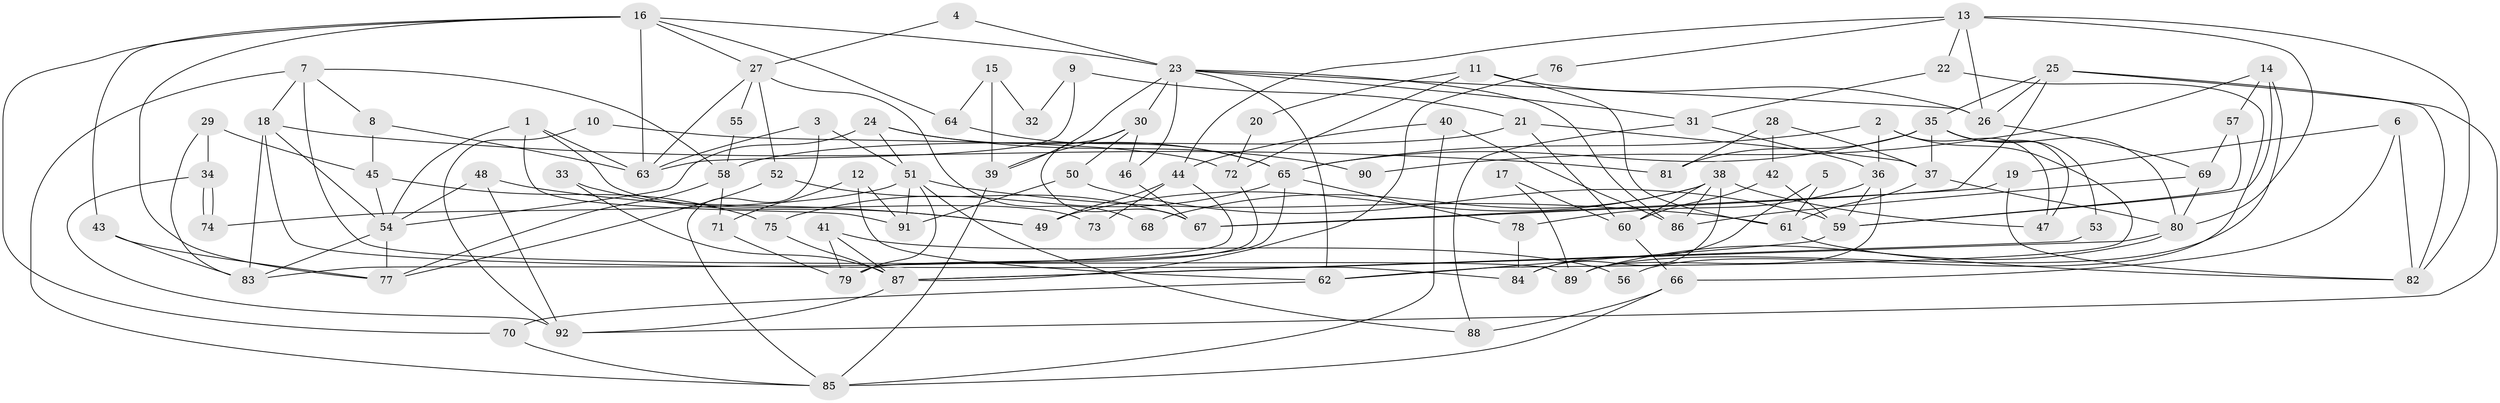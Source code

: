 // Generated by graph-tools (version 1.1) at 2025/01/03/09/25 03:01:59]
// undirected, 92 vertices, 184 edges
graph export_dot {
graph [start="1"]
  node [color=gray90,style=filled];
  1;
  2;
  3;
  4;
  5;
  6;
  7;
  8;
  9;
  10;
  11;
  12;
  13;
  14;
  15;
  16;
  17;
  18;
  19;
  20;
  21;
  22;
  23;
  24;
  25;
  26;
  27;
  28;
  29;
  30;
  31;
  32;
  33;
  34;
  35;
  36;
  37;
  38;
  39;
  40;
  41;
  42;
  43;
  44;
  45;
  46;
  47;
  48;
  49;
  50;
  51;
  52;
  53;
  54;
  55;
  56;
  57;
  58;
  59;
  60;
  61;
  62;
  63;
  64;
  65;
  66;
  67;
  68;
  69;
  70;
  71;
  72;
  73;
  74;
  75;
  76;
  77;
  78;
  79;
  80;
  81;
  82;
  83;
  84;
  85;
  86;
  87;
  88;
  89;
  90;
  91;
  92;
  1 -- 91;
  1 -- 63;
  1 -- 54;
  1 -- 73;
  2 -- 47;
  2 -- 36;
  2 -- 62;
  2 -- 65;
  3 -- 51;
  3 -- 85;
  3 -- 63;
  4 -- 23;
  4 -- 27;
  5 -- 84;
  5 -- 61;
  6 -- 66;
  6 -- 82;
  6 -- 19;
  7 -- 18;
  7 -- 85;
  7 -- 8;
  7 -- 58;
  7 -- 89;
  8 -- 63;
  8 -- 45;
  9 -- 63;
  9 -- 21;
  9 -- 32;
  10 -- 92;
  10 -- 72;
  11 -- 61;
  11 -- 26;
  11 -- 20;
  11 -- 72;
  12 -- 71;
  12 -- 91;
  12 -- 62;
  13 -- 26;
  13 -- 44;
  13 -- 22;
  13 -- 76;
  13 -- 80;
  13 -- 82;
  14 -- 59;
  14 -- 89;
  14 -- 57;
  14 -- 90;
  15 -- 39;
  15 -- 64;
  15 -- 32;
  16 -- 23;
  16 -- 27;
  16 -- 43;
  16 -- 63;
  16 -- 64;
  16 -- 70;
  16 -- 77;
  17 -- 60;
  17 -- 89;
  18 -- 83;
  18 -- 54;
  18 -- 81;
  18 -- 84;
  19 -- 82;
  19 -- 67;
  20 -- 72;
  21 -- 37;
  21 -- 58;
  21 -- 60;
  22 -- 31;
  22 -- 56;
  23 -- 86;
  23 -- 62;
  23 -- 26;
  23 -- 30;
  23 -- 31;
  23 -- 39;
  23 -- 46;
  24 -- 65;
  24 -- 54;
  24 -- 51;
  24 -- 90;
  25 -- 92;
  25 -- 67;
  25 -- 26;
  25 -- 35;
  25 -- 82;
  26 -- 69;
  27 -- 52;
  27 -- 63;
  27 -- 55;
  27 -- 68;
  28 -- 37;
  28 -- 81;
  28 -- 42;
  29 -- 45;
  29 -- 83;
  29 -- 34;
  30 -- 67;
  30 -- 39;
  30 -- 46;
  30 -- 50;
  31 -- 88;
  31 -- 36;
  33 -- 87;
  33 -- 49;
  34 -- 74;
  34 -- 74;
  34 -- 92;
  35 -- 80;
  35 -- 37;
  35 -- 47;
  35 -- 53;
  35 -- 65;
  35 -- 81;
  36 -- 59;
  36 -- 78;
  36 -- 89;
  37 -- 80;
  37 -- 61;
  38 -- 84;
  38 -- 60;
  38 -- 47;
  38 -- 49;
  38 -- 68;
  38 -- 86;
  39 -- 85;
  40 -- 86;
  40 -- 85;
  40 -- 44;
  41 -- 87;
  41 -- 79;
  41 -- 56;
  42 -- 59;
  42 -- 60;
  43 -- 77;
  43 -- 83;
  44 -- 83;
  44 -- 49;
  44 -- 73;
  45 -- 75;
  45 -- 54;
  46 -- 67;
  48 -- 49;
  48 -- 54;
  48 -- 92;
  50 -- 59;
  50 -- 91;
  51 -- 61;
  51 -- 74;
  51 -- 79;
  51 -- 88;
  51 -- 91;
  52 -- 67;
  52 -- 77;
  53 -- 87;
  54 -- 77;
  54 -- 83;
  55 -- 58;
  57 -- 69;
  57 -- 59;
  58 -- 77;
  58 -- 71;
  59 -- 62;
  60 -- 66;
  61 -- 82;
  62 -- 70;
  64 -- 65;
  65 -- 75;
  65 -- 78;
  65 -- 79;
  66 -- 85;
  66 -- 88;
  69 -- 80;
  69 -- 86;
  70 -- 85;
  71 -- 79;
  72 -- 79;
  75 -- 87;
  76 -- 87;
  78 -- 84;
  80 -- 89;
  80 -- 87;
  87 -- 92;
}
